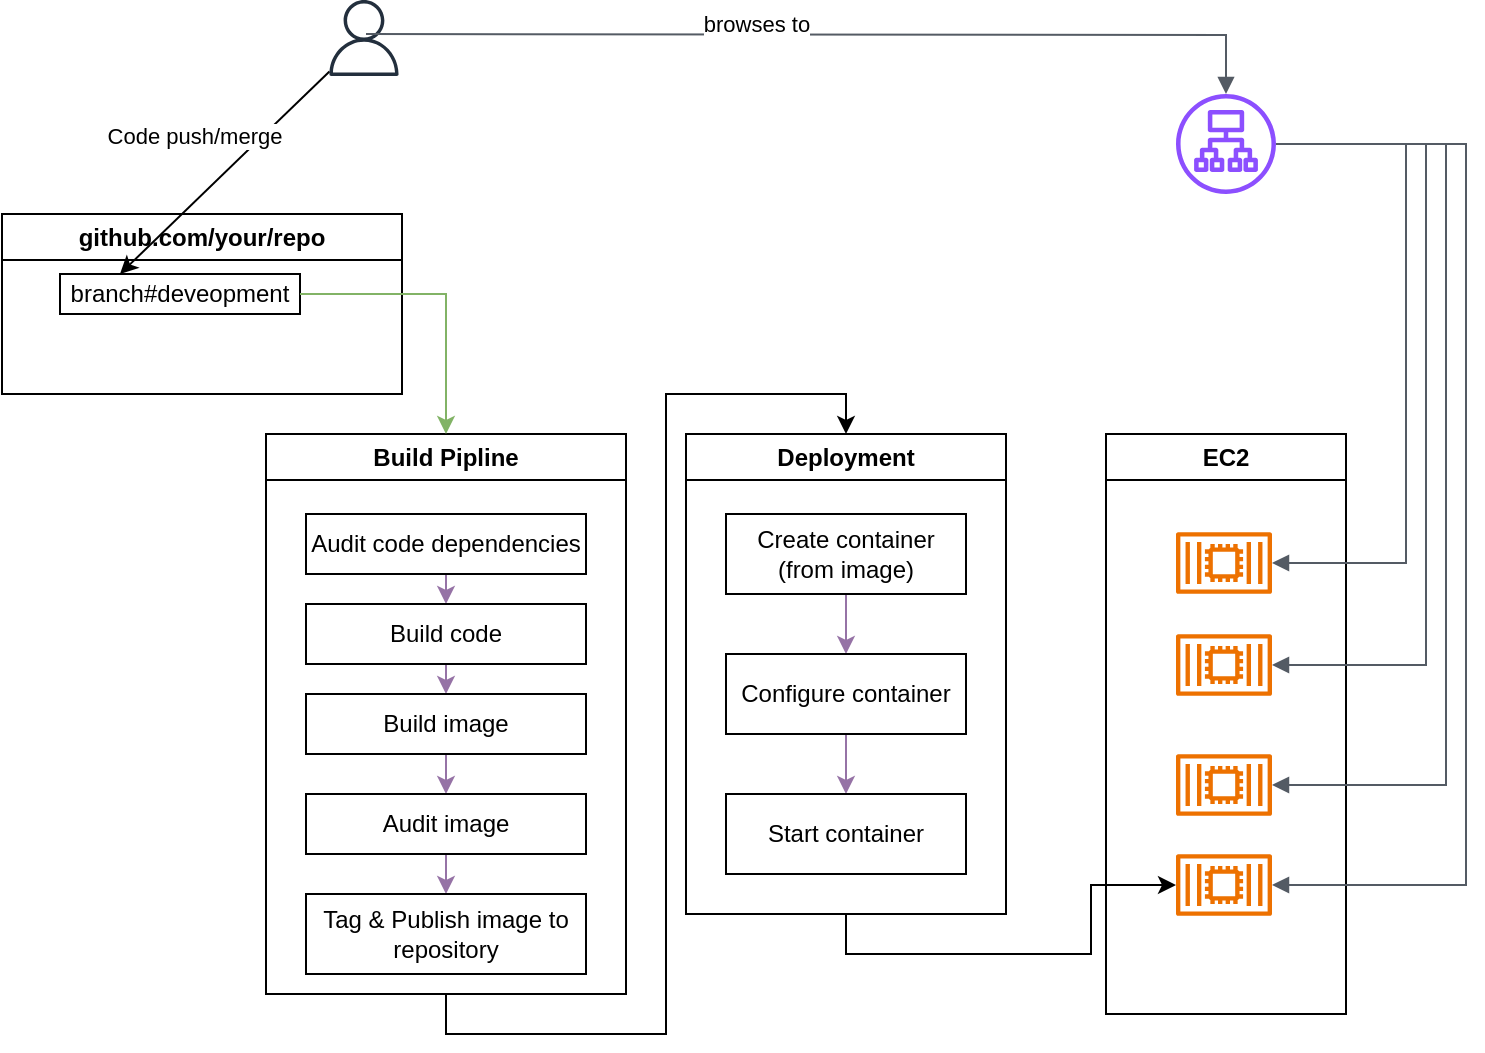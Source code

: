 <mxfile version="24.6.5" type="github">
  <diagram id="Ht1M8jgEwFfnCIfOTk4-" name="Page-1">
    <mxGraphModel dx="866" dy="1368" grid="1" gridSize="10" guides="1" tooltips="1" connect="1" arrows="1" fold="1" page="1" pageScale="1" pageWidth="1169" pageHeight="827" math="0" shadow="0">
      <root>
        <mxCell id="0" />
        <mxCell id="1" parent="0" />
        <mxCell id="Bgxkm3oLTfypVc-OCxU6-2" value="&lt;div&gt;github.com/your/repo&lt;/div&gt;" style="swimlane;whiteSpace=wrap;html=1;" vertex="1" parent="1">
          <mxGeometry x="18" y="-720" width="200" height="90" as="geometry" />
        </mxCell>
        <mxCell id="Bgxkm3oLTfypVc-OCxU6-6" value="branch#deveopment" style="rounded=0;whiteSpace=wrap;html=1;" vertex="1" parent="Bgxkm3oLTfypVc-OCxU6-2">
          <mxGeometry x="29" y="30" width="120" height="20" as="geometry" />
        </mxCell>
        <mxCell id="Bgxkm3oLTfypVc-OCxU6-4" value="" style="endArrow=classic;html=1;rounded=0;entryX=0.25;entryY=0;entryDx=0;entryDy=0;" edge="1" parent="1" source="Bgxkm3oLTfypVc-OCxU6-51" target="Bgxkm3oLTfypVc-OCxU6-6">
          <mxGeometry width="50" height="50" relative="1" as="geometry">
            <mxPoint x="30" y="-750" as="sourcePoint" />
            <mxPoint x="500" y="-560" as="targetPoint" />
          </mxGeometry>
        </mxCell>
        <mxCell id="Bgxkm3oLTfypVc-OCxU6-5" value="Code push/merge" style="edgeLabel;html=1;align=center;verticalAlign=middle;resizable=0;points=[];" vertex="1" connectable="0" parent="Bgxkm3oLTfypVc-OCxU6-4">
          <mxGeometry x="0.297" relative="1" as="geometry">
            <mxPoint y="-34" as="offset" />
          </mxGeometry>
        </mxCell>
        <mxCell id="Bgxkm3oLTfypVc-OCxU6-20" style="edgeStyle=orthogonalEdgeStyle;rounded=0;orthogonalLoop=1;jettySize=auto;html=1;exitX=0.5;exitY=1;exitDx=0;exitDy=0;entryX=0.5;entryY=0;entryDx=0;entryDy=0;" edge="1" parent="1" source="Bgxkm3oLTfypVc-OCxU6-8" target="Bgxkm3oLTfypVc-OCxU6-19">
          <mxGeometry relative="1" as="geometry" />
        </mxCell>
        <mxCell id="Bgxkm3oLTfypVc-OCxU6-8" value="Build Pipline" style="swimlane;whiteSpace=wrap;html=1;" vertex="1" parent="1">
          <mxGeometry x="150" y="-610" width="180" height="280" as="geometry" />
        </mxCell>
        <mxCell id="Bgxkm3oLTfypVc-OCxU6-12" style="edgeStyle=orthogonalEdgeStyle;rounded=0;orthogonalLoop=1;jettySize=auto;html=1;exitX=0.5;exitY=1;exitDx=0;exitDy=0;entryX=0.5;entryY=0;entryDx=0;entryDy=0;fillColor=#e1d5e7;strokeColor=#9673a6;" edge="1" parent="Bgxkm3oLTfypVc-OCxU6-8" source="Bgxkm3oLTfypVc-OCxU6-9" target="Bgxkm3oLTfypVc-OCxU6-10">
          <mxGeometry relative="1" as="geometry" />
        </mxCell>
        <mxCell id="Bgxkm3oLTfypVc-OCxU6-9" value="Audit code dependencies" style="rounded=0;whiteSpace=wrap;html=1;" vertex="1" parent="Bgxkm3oLTfypVc-OCxU6-8">
          <mxGeometry x="20" y="40" width="140" height="30" as="geometry" />
        </mxCell>
        <mxCell id="Bgxkm3oLTfypVc-OCxU6-13" style="edgeStyle=orthogonalEdgeStyle;rounded=0;orthogonalLoop=1;jettySize=auto;html=1;exitX=0.5;exitY=1;exitDx=0;exitDy=0;entryX=0.5;entryY=0;entryDx=0;entryDy=0;fillColor=#e1d5e7;strokeColor=#9673a6;" edge="1" parent="Bgxkm3oLTfypVc-OCxU6-8" source="Bgxkm3oLTfypVc-OCxU6-10" target="Bgxkm3oLTfypVc-OCxU6-11">
          <mxGeometry relative="1" as="geometry" />
        </mxCell>
        <mxCell id="Bgxkm3oLTfypVc-OCxU6-10" value="Build code" style="rounded=0;whiteSpace=wrap;html=1;" vertex="1" parent="Bgxkm3oLTfypVc-OCxU6-8">
          <mxGeometry x="20" y="85" width="140" height="30" as="geometry" />
        </mxCell>
        <mxCell id="Bgxkm3oLTfypVc-OCxU6-15" style="edgeStyle=orthogonalEdgeStyle;rounded=0;orthogonalLoop=1;jettySize=auto;html=1;exitX=0.5;exitY=1;exitDx=0;exitDy=0;entryX=0.5;entryY=0;entryDx=0;entryDy=0;fillColor=#e1d5e7;strokeColor=#9673a6;" edge="1" parent="Bgxkm3oLTfypVc-OCxU6-8" source="Bgxkm3oLTfypVc-OCxU6-11" target="Bgxkm3oLTfypVc-OCxU6-14">
          <mxGeometry relative="1" as="geometry" />
        </mxCell>
        <mxCell id="Bgxkm3oLTfypVc-OCxU6-11" value="Build image" style="rounded=0;whiteSpace=wrap;html=1;" vertex="1" parent="Bgxkm3oLTfypVc-OCxU6-8">
          <mxGeometry x="20" y="130" width="140" height="30" as="geometry" />
        </mxCell>
        <mxCell id="Bgxkm3oLTfypVc-OCxU6-18" style="edgeStyle=orthogonalEdgeStyle;rounded=0;orthogonalLoop=1;jettySize=auto;html=1;exitX=0.5;exitY=1;exitDx=0;exitDy=0;entryX=0.5;entryY=0;entryDx=0;entryDy=0;fillColor=#e1d5e7;strokeColor=#9673a6;" edge="1" parent="Bgxkm3oLTfypVc-OCxU6-8" source="Bgxkm3oLTfypVc-OCxU6-14" target="Bgxkm3oLTfypVc-OCxU6-17">
          <mxGeometry relative="1" as="geometry" />
        </mxCell>
        <mxCell id="Bgxkm3oLTfypVc-OCxU6-14" value="Audit image" style="rounded=0;whiteSpace=wrap;html=1;" vertex="1" parent="Bgxkm3oLTfypVc-OCxU6-8">
          <mxGeometry x="20" y="180" width="140" height="30" as="geometry" />
        </mxCell>
        <mxCell id="Bgxkm3oLTfypVc-OCxU6-17" value="Tag &amp;amp; Publish image to repository" style="rounded=0;whiteSpace=wrap;html=1;" vertex="1" parent="Bgxkm3oLTfypVc-OCxU6-8">
          <mxGeometry x="20" y="230" width="140" height="40" as="geometry" />
        </mxCell>
        <mxCell id="Bgxkm3oLTfypVc-OCxU6-16" style="edgeStyle=orthogonalEdgeStyle;rounded=0;orthogonalLoop=1;jettySize=auto;html=1;exitX=1;exitY=0.5;exitDx=0;exitDy=0;fillColor=#d5e8d4;strokeColor=#82b366;entryX=0.5;entryY=0;entryDx=0;entryDy=0;" edge="1" parent="1" source="Bgxkm3oLTfypVc-OCxU6-6" target="Bgxkm3oLTfypVc-OCxU6-8">
          <mxGeometry relative="1" as="geometry">
            <mxPoint x="260" y="-630" as="targetPoint" />
            <Array as="points">
              <mxPoint x="240" y="-680" />
            </Array>
          </mxGeometry>
        </mxCell>
        <mxCell id="Bgxkm3oLTfypVc-OCxU6-19" value="Deployment" style="swimlane;whiteSpace=wrap;html=1;" vertex="1" parent="1">
          <mxGeometry x="360" y="-610" width="160" height="240" as="geometry">
            <mxRectangle x="420" y="-640" width="100" height="30" as="alternateBounds" />
          </mxGeometry>
        </mxCell>
        <mxCell id="Bgxkm3oLTfypVc-OCxU6-24" style="edgeStyle=orthogonalEdgeStyle;rounded=0;orthogonalLoop=1;jettySize=auto;html=1;exitX=0.5;exitY=1;exitDx=0;exitDy=0;entryX=0.5;entryY=0;entryDx=0;entryDy=0;fillColor=#e1d5e7;strokeColor=#9673a6;" edge="1" parent="Bgxkm3oLTfypVc-OCxU6-19" source="Bgxkm3oLTfypVc-OCxU6-21" target="Bgxkm3oLTfypVc-OCxU6-22">
          <mxGeometry relative="1" as="geometry" />
        </mxCell>
        <mxCell id="Bgxkm3oLTfypVc-OCxU6-21" value="&lt;div&gt;Create container&lt;/div&gt;&lt;div&gt;(from image)&lt;br&gt;&lt;/div&gt;" style="rounded=0;whiteSpace=wrap;html=1;" vertex="1" parent="Bgxkm3oLTfypVc-OCxU6-19">
          <mxGeometry x="20" y="40" width="120" height="40" as="geometry" />
        </mxCell>
        <mxCell id="Bgxkm3oLTfypVc-OCxU6-25" style="edgeStyle=orthogonalEdgeStyle;rounded=0;orthogonalLoop=1;jettySize=auto;html=1;exitX=0.5;exitY=1;exitDx=0;exitDy=0;entryX=0.5;entryY=0;entryDx=0;entryDy=0;fillColor=#e1d5e7;strokeColor=#9673a6;" edge="1" parent="Bgxkm3oLTfypVc-OCxU6-19" source="Bgxkm3oLTfypVc-OCxU6-22" target="Bgxkm3oLTfypVc-OCxU6-23">
          <mxGeometry relative="1" as="geometry" />
        </mxCell>
        <mxCell id="Bgxkm3oLTfypVc-OCxU6-22" value="Configure container" style="rounded=0;whiteSpace=wrap;html=1;" vertex="1" parent="Bgxkm3oLTfypVc-OCxU6-19">
          <mxGeometry x="20" y="110" width="120" height="40" as="geometry" />
        </mxCell>
        <mxCell id="Bgxkm3oLTfypVc-OCxU6-23" value="Start container" style="rounded=0;whiteSpace=wrap;html=1;" vertex="1" parent="Bgxkm3oLTfypVc-OCxU6-19">
          <mxGeometry x="20" y="180" width="120" height="40" as="geometry" />
        </mxCell>
        <mxCell id="Bgxkm3oLTfypVc-OCxU6-38" value="" style="sketch=0;outlineConnect=0;fontColor=#232F3E;gradientColor=none;fillColor=#8C4FFF;strokeColor=none;dashed=0;verticalLabelPosition=bottom;verticalAlign=top;align=center;html=1;fontSize=12;fontStyle=0;aspect=fixed;pointerEvents=1;shape=mxgraph.aws4.application_load_balancer;" vertex="1" parent="1">
          <mxGeometry x="605" y="-780" width="50" height="50" as="geometry" />
        </mxCell>
        <mxCell id="Bgxkm3oLTfypVc-OCxU6-45" value="&lt;div&gt;EC2&lt;/div&gt;" style="swimlane;whiteSpace=wrap;html=1;" vertex="1" parent="1">
          <mxGeometry x="570" y="-610" width="120" height="290" as="geometry" />
        </mxCell>
        <mxCell id="Bgxkm3oLTfypVc-OCxU6-46" value="" style="sketch=0;outlineConnect=0;fontColor=#232F3E;gradientColor=none;fillColor=#ED7100;strokeColor=none;dashed=0;verticalLabelPosition=bottom;verticalAlign=top;align=center;html=1;fontSize=12;fontStyle=0;aspect=fixed;pointerEvents=1;shape=mxgraph.aws4.container_2;" vertex="1" parent="Bgxkm3oLTfypVc-OCxU6-45">
          <mxGeometry x="35" y="49" width="48" height="31" as="geometry" />
        </mxCell>
        <mxCell id="Bgxkm3oLTfypVc-OCxU6-47" value="" style="sketch=0;outlineConnect=0;fontColor=#232F3E;gradientColor=none;fillColor=#ED7100;strokeColor=none;dashed=0;verticalLabelPosition=bottom;verticalAlign=top;align=center;html=1;fontSize=12;fontStyle=0;aspect=fixed;pointerEvents=1;shape=mxgraph.aws4.container_2;" vertex="1" parent="Bgxkm3oLTfypVc-OCxU6-45">
          <mxGeometry x="35" y="100" width="48" height="31" as="geometry" />
        </mxCell>
        <mxCell id="Bgxkm3oLTfypVc-OCxU6-48" value="" style="sketch=0;outlineConnect=0;fontColor=#232F3E;gradientColor=none;fillColor=#ED7100;strokeColor=none;dashed=0;verticalLabelPosition=bottom;verticalAlign=top;align=center;html=1;fontSize=12;fontStyle=0;aspect=fixed;pointerEvents=1;shape=mxgraph.aws4.container_2;" vertex="1" parent="Bgxkm3oLTfypVc-OCxU6-45">
          <mxGeometry x="35" y="160" width="48" height="31" as="geometry" />
        </mxCell>
        <mxCell id="Bgxkm3oLTfypVc-OCxU6-49" value="" style="sketch=0;outlineConnect=0;fontColor=#232F3E;gradientColor=none;fillColor=#ED7100;strokeColor=none;dashed=0;verticalLabelPosition=bottom;verticalAlign=top;align=center;html=1;fontSize=12;fontStyle=0;aspect=fixed;pointerEvents=1;shape=mxgraph.aws4.container_2;" vertex="1" parent="Bgxkm3oLTfypVc-OCxU6-45">
          <mxGeometry x="35" y="210" width="48" height="31" as="geometry" />
        </mxCell>
        <mxCell id="Bgxkm3oLTfypVc-OCxU6-50" style="edgeStyle=orthogonalEdgeStyle;rounded=0;orthogonalLoop=1;jettySize=auto;html=1;exitX=0.5;exitY=1;exitDx=0;exitDy=0;" edge="1" parent="1" source="Bgxkm3oLTfypVc-OCxU6-19" target="Bgxkm3oLTfypVc-OCxU6-49">
          <mxGeometry relative="1" as="geometry" />
        </mxCell>
        <mxCell id="Bgxkm3oLTfypVc-OCxU6-51" value="" style="sketch=0;outlineConnect=0;fontColor=#232F3E;gradientColor=none;fillColor=#232F3D;strokeColor=none;dashed=0;verticalLabelPosition=bottom;verticalAlign=top;align=center;html=1;fontSize=12;fontStyle=0;aspect=fixed;pointerEvents=1;shape=mxgraph.aws4.user;" vertex="1" parent="1">
          <mxGeometry x="180" y="-827" width="38" height="38" as="geometry" />
        </mxCell>
        <mxCell id="Bgxkm3oLTfypVc-OCxU6-52" value="" style="edgeStyle=orthogonalEdgeStyle;html=1;endArrow=block;elbow=vertical;startArrow=none;endFill=1;strokeColor=#545B64;rounded=0;" edge="1" parent="1" target="Bgxkm3oLTfypVc-OCxU6-38">
          <mxGeometry width="100" relative="1" as="geometry">
            <mxPoint x="200" y="-810" as="sourcePoint" />
            <mxPoint x="300" y="-810" as="targetPoint" />
          </mxGeometry>
        </mxCell>
        <mxCell id="Bgxkm3oLTfypVc-OCxU6-53" value="&lt;div&gt;browses to&lt;/div&gt;&lt;div&gt;&lt;br&gt;&lt;/div&gt;" style="edgeLabel;html=1;align=center;verticalAlign=middle;resizable=0;points=[];" vertex="1" connectable="0" parent="Bgxkm3oLTfypVc-OCxU6-52">
          <mxGeometry x="-0.152" y="-2" relative="1" as="geometry">
            <mxPoint as="offset" />
          </mxGeometry>
        </mxCell>
        <mxCell id="Bgxkm3oLTfypVc-OCxU6-55" value="" style="edgeStyle=orthogonalEdgeStyle;html=1;endArrow=none;elbow=vertical;startArrow=block;startFill=1;strokeColor=#545B64;rounded=0;" edge="1" parent="1" source="Bgxkm3oLTfypVc-OCxU6-47" target="Bgxkm3oLTfypVc-OCxU6-38">
          <mxGeometry width="100" relative="1" as="geometry">
            <mxPoint x="763" y="-494.5" as="sourcePoint" />
            <mxPoint x="740" y="-730.001" as="targetPoint" />
            <Array as="points">
              <mxPoint x="730" y="-494" />
              <mxPoint x="730" y="-755" />
            </Array>
          </mxGeometry>
        </mxCell>
        <mxCell id="Bgxkm3oLTfypVc-OCxU6-54" value="" style="edgeStyle=orthogonalEdgeStyle;html=1;endArrow=none;elbow=vertical;startArrow=block;startFill=1;strokeColor=#545B64;rounded=0;" edge="1" parent="1" source="Bgxkm3oLTfypVc-OCxU6-46" target="Bgxkm3oLTfypVc-OCxU6-38">
          <mxGeometry width="100" relative="1" as="geometry">
            <mxPoint x="710" y="-600" as="sourcePoint" />
            <mxPoint x="750" y="-550" as="targetPoint" />
            <Array as="points">
              <mxPoint x="720" y="-545" />
              <mxPoint x="720" y="-755" />
            </Array>
          </mxGeometry>
        </mxCell>
        <mxCell id="Bgxkm3oLTfypVc-OCxU6-56" value="" style="edgeStyle=orthogonalEdgeStyle;html=1;endArrow=none;elbow=vertical;startArrow=block;startFill=1;strokeColor=#545B64;rounded=0;" edge="1" parent="1" source="Bgxkm3oLTfypVc-OCxU6-48" target="Bgxkm3oLTfypVc-OCxU6-38">
          <mxGeometry width="100" relative="1" as="geometry">
            <mxPoint x="760" y="-690" as="sourcePoint" />
            <mxPoint x="440" y="-560" as="targetPoint" />
            <Array as="points">
              <mxPoint x="740" y="-434" />
              <mxPoint x="740" y="-755" />
            </Array>
          </mxGeometry>
        </mxCell>
        <mxCell id="Bgxkm3oLTfypVc-OCxU6-57" value="" style="edgeStyle=orthogonalEdgeStyle;html=1;endArrow=none;elbow=vertical;startArrow=block;startFill=1;strokeColor=#545B64;rounded=0;" edge="1" parent="1" source="Bgxkm3oLTfypVc-OCxU6-49" target="Bgxkm3oLTfypVc-OCxU6-38">
          <mxGeometry width="100" relative="1" as="geometry">
            <mxPoint x="690" y="-790" as="sourcePoint" />
            <mxPoint x="790" y="-790" as="targetPoint" />
            <Array as="points">
              <mxPoint x="750" y="-384" />
              <mxPoint x="750" y="-755" />
            </Array>
          </mxGeometry>
        </mxCell>
      </root>
    </mxGraphModel>
  </diagram>
</mxfile>
